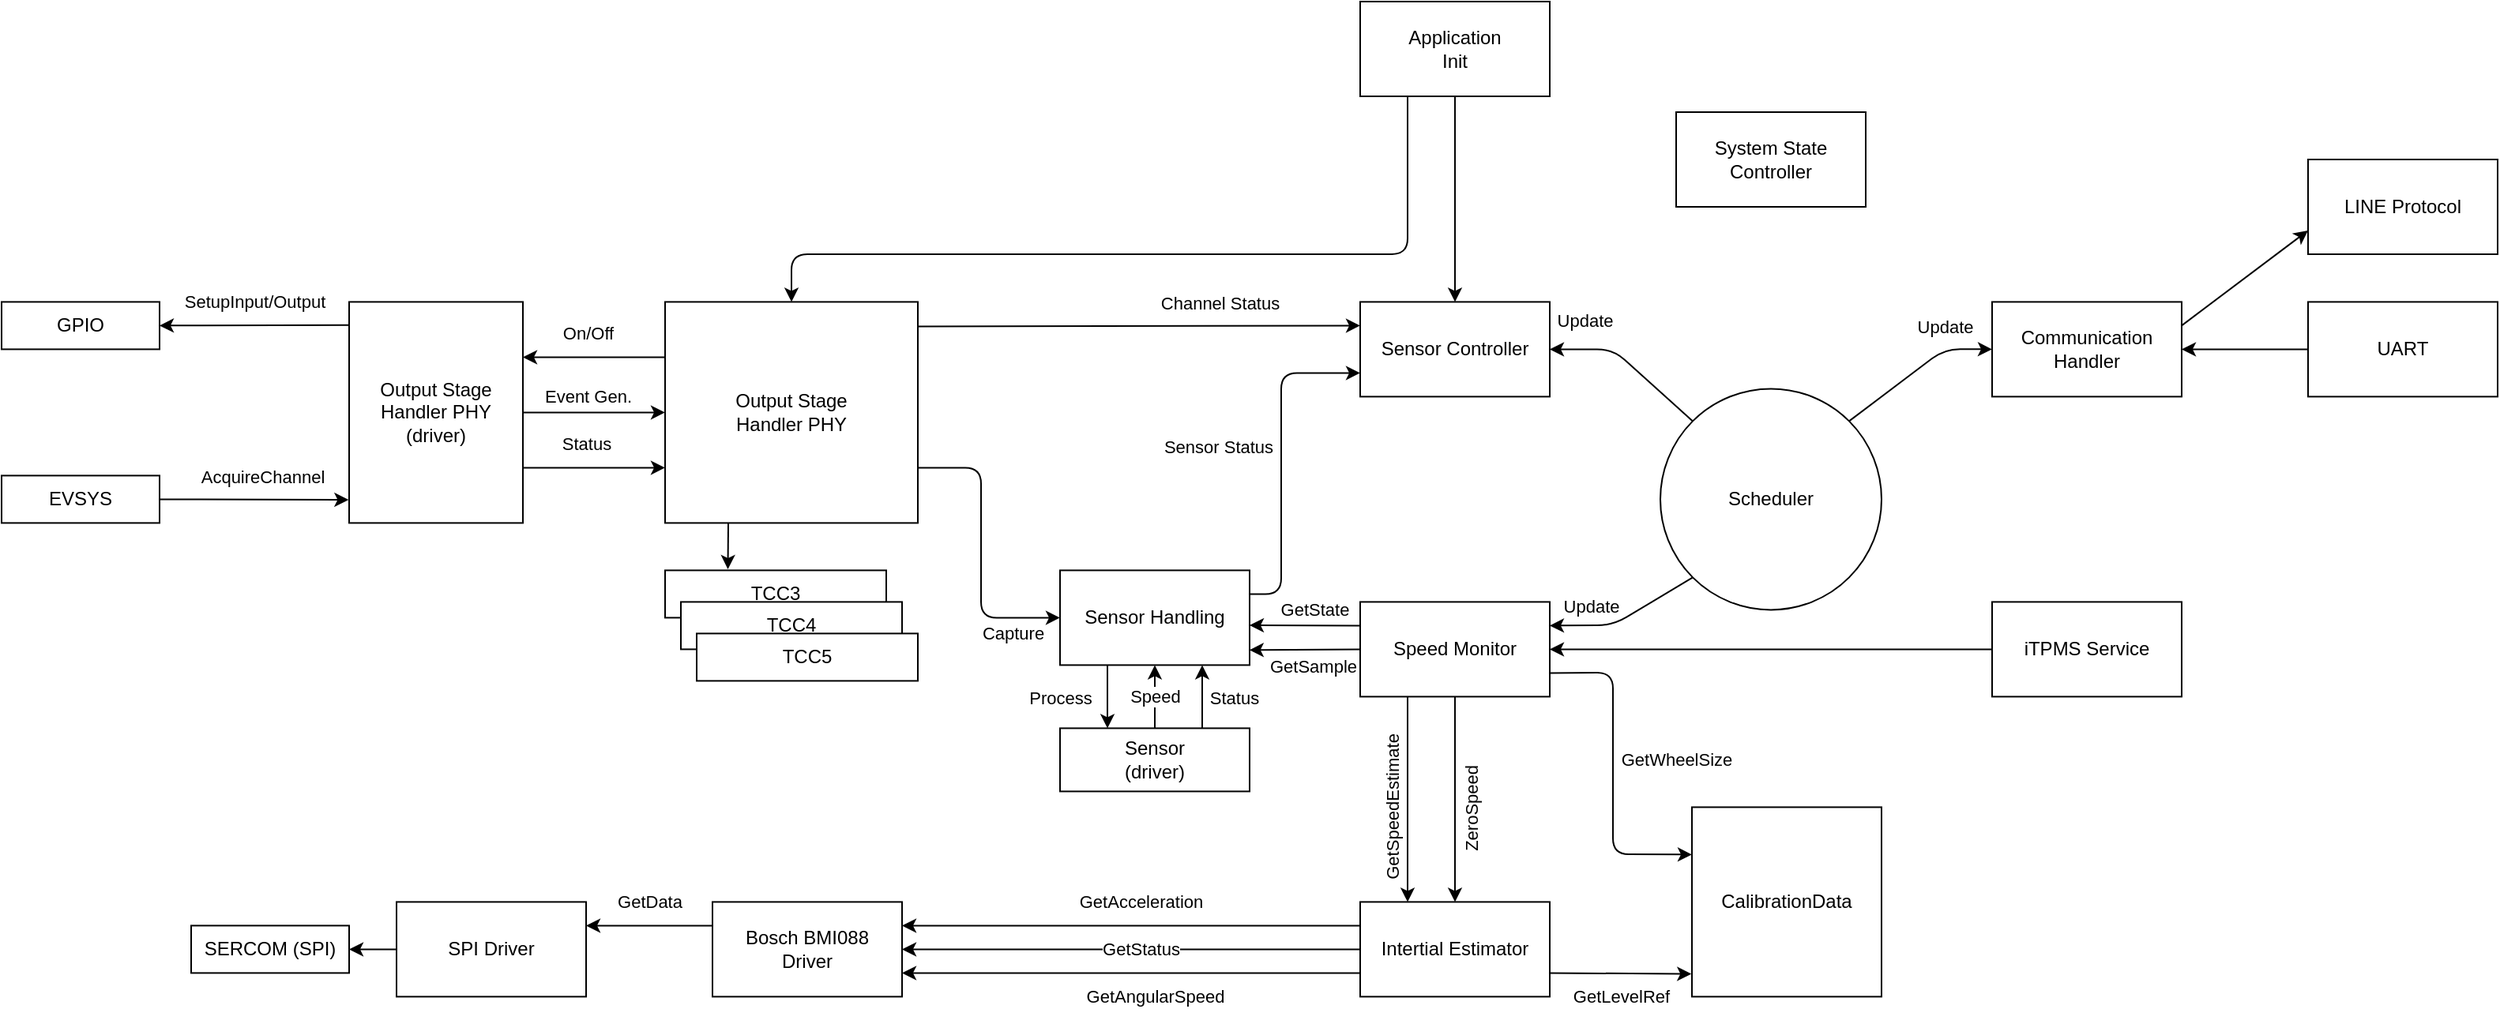 <mxfile>
    <diagram id="AlEW_uBdbPDaVxX-R11b" name="Page-1">
        <mxGraphModel dx="1938" dy="818" grid="1" gridSize="10" guides="1" tooltips="1" connect="1" arrows="1" fold="1" page="0" pageScale="1" pageWidth="850" pageHeight="1100" math="0" shadow="0">
            <root>
                <mxCell id="0"/>
                <mxCell id="1" parent="0"/>
                <mxCell id="9" style="edgeStyle=none;html=1;exitX=1;exitY=0.5;exitDx=0;exitDy=0;entryX=0;entryY=0.5;entryDx=0;entryDy=0;" parent="1" source="2" target="3" edge="1">
                    <mxGeometry relative="1" as="geometry"/>
                </mxCell>
                <mxCell id="10" value="Event Gen." style="edgeLabel;html=1;align=center;verticalAlign=middle;resizable=0;points=[];" parent="9" vertex="1" connectable="0">
                    <mxGeometry x="0.142" relative="1" as="geometry">
                        <mxPoint x="-11" y="-10" as="offset"/>
                    </mxGeometry>
                </mxCell>
                <mxCell id="11" style="edgeStyle=none;html=1;exitX=1;exitY=0.75;exitDx=0;exitDy=0;entryX=0;entryY=0.75;entryDx=0;entryDy=0;" parent="1" source="2" target="3" edge="1">
                    <mxGeometry relative="1" as="geometry"/>
                </mxCell>
                <mxCell id="12" value="Status" style="edgeLabel;html=1;align=center;verticalAlign=middle;resizable=0;points=[];" parent="11" vertex="1" connectable="0">
                    <mxGeometry x="0.16" y="-1" relative="1" as="geometry">
                        <mxPoint x="-12" y="-16" as="offset"/>
                    </mxGeometry>
                </mxCell>
                <mxCell id="17" style="edgeStyle=none;html=1;exitX=0.009;exitY=0.105;exitDx=0;exitDy=0;entryX=1;entryY=0.5;entryDx=0;entryDy=0;exitPerimeter=0;" parent="1" source="2" target="13" edge="1">
                    <mxGeometry relative="1" as="geometry"/>
                </mxCell>
                <mxCell id="21" value="SetupInput/Output" style="edgeLabel;html=1;align=center;verticalAlign=middle;resizable=0;points=[];" parent="17" vertex="1" connectable="0">
                    <mxGeometry x="-0.352" y="1" relative="1" as="geometry">
                        <mxPoint x="-22" y="-16" as="offset"/>
                    </mxGeometry>
                </mxCell>
                <mxCell id="2" value="Output Stage&lt;br&gt;Handler PHY&lt;br&gt;(driver)" style="rounded=0;whiteSpace=wrap;html=1;" parent="1" vertex="1">
                    <mxGeometry x="470" y="320.2" width="110" height="140" as="geometry"/>
                </mxCell>
                <mxCell id="7" style="edgeStyle=none;html=1;exitX=0;exitY=0.25;exitDx=0;exitDy=0;entryX=1;entryY=0.25;entryDx=0;entryDy=0;" parent="1" source="3" target="2" edge="1">
                    <mxGeometry relative="1" as="geometry"/>
                </mxCell>
                <mxCell id="8" value="On/Off" style="edgeLabel;html=1;align=center;verticalAlign=middle;resizable=0;points=[];" parent="7" vertex="1" connectable="0">
                    <mxGeometry x="-0.433" y="4" relative="1" as="geometry">
                        <mxPoint x="-24" y="-19" as="offset"/>
                    </mxGeometry>
                </mxCell>
                <mxCell id="26" style="edgeStyle=none;html=1;exitX=1;exitY=0.75;exitDx=0;exitDy=0;entryX=0;entryY=0.5;entryDx=0;entryDy=0;" parent="1" source="3" target="23" edge="1">
                    <mxGeometry relative="1" as="geometry">
                        <Array as="points">
                            <mxPoint x="870" y="425.2"/>
                            <mxPoint x="870" y="520.2"/>
                        </Array>
                    </mxGeometry>
                </mxCell>
                <mxCell id="27" value="Capture" style="edgeLabel;html=1;align=center;verticalAlign=middle;resizable=0;points=[];" parent="26" vertex="1" connectable="0">
                    <mxGeometry x="-0.166" y="1" relative="1" as="geometry">
                        <mxPoint x="19" y="68" as="offset"/>
                    </mxGeometry>
                </mxCell>
                <mxCell id="29" style="edgeStyle=none;html=1;entryX=0;entryY=0.25;entryDx=0;entryDy=0;exitX=0.995;exitY=0.111;exitDx=0;exitDy=0;exitPerimeter=0;" parent="1" source="3" target="25" edge="1">
                    <mxGeometry relative="1" as="geometry">
                        <mxPoint x="830" y="330.2" as="sourcePoint"/>
                    </mxGeometry>
                </mxCell>
                <mxCell id="30" value="Channel Status" style="edgeLabel;html=1;align=center;verticalAlign=middle;resizable=0;points=[];" parent="29" vertex="1" connectable="0">
                    <mxGeometry x="-0.292" y="-3" relative="1" as="geometry">
                        <mxPoint x="92" y="-18" as="offset"/>
                    </mxGeometry>
                </mxCell>
                <mxCell id="55" style="edgeStyle=none;html=1;exitX=0.25;exitY=1;exitDx=0;exitDy=0;entryX=0.284;entryY=-0.024;entryDx=0;entryDy=0;entryPerimeter=0;" parent="1" source="3" target="4" edge="1">
                    <mxGeometry relative="1" as="geometry"/>
                </mxCell>
                <mxCell id="3" value="Output Stage&lt;br&gt;Handler PHY" style="rounded=0;whiteSpace=wrap;html=1;" parent="1" vertex="1">
                    <mxGeometry x="670" y="320.2" width="160" height="140" as="geometry"/>
                </mxCell>
                <mxCell id="4" value="TCC3" style="rounded=0;whiteSpace=wrap;html=1;" parent="1" vertex="1">
                    <mxGeometry x="670" y="490.2" width="140" height="30" as="geometry"/>
                </mxCell>
                <mxCell id="5" value="TCC4" style="rounded=0;whiteSpace=wrap;html=1;" parent="1" vertex="1">
                    <mxGeometry x="680" y="510.2" width="140" height="30" as="geometry"/>
                </mxCell>
                <mxCell id="6" value="TCC5" style="rounded=0;whiteSpace=wrap;html=1;" parent="1" vertex="1">
                    <mxGeometry x="690" y="530.2" width="140" height="30" as="geometry"/>
                </mxCell>
                <mxCell id="13" value="GPIO" style="rounded=0;whiteSpace=wrap;html=1;" parent="1" vertex="1">
                    <mxGeometry x="250" y="320.2" width="100" height="30" as="geometry"/>
                </mxCell>
                <mxCell id="19" style="edgeStyle=none;html=1;exitX=1;exitY=0.5;exitDx=0;exitDy=0;entryX=-0.003;entryY=0.895;entryDx=0;entryDy=0;entryPerimeter=0;" parent="1" source="16" target="2" edge="1">
                    <mxGeometry relative="1" as="geometry"/>
                </mxCell>
                <mxCell id="20" value="AcquireChannel" style="edgeLabel;html=1;align=center;verticalAlign=middle;resizable=0;points=[];" parent="19" vertex="1" connectable="0">
                    <mxGeometry x="0.464" y="-1" relative="1" as="geometry">
                        <mxPoint x="-23" y="-16" as="offset"/>
                    </mxGeometry>
                </mxCell>
                <mxCell id="16" value="EVSYS" style="rounded=0;whiteSpace=wrap;html=1;" parent="1" vertex="1">
                    <mxGeometry x="250" y="430.2" width="100" height="30" as="geometry"/>
                </mxCell>
                <mxCell id="28" style="edgeStyle=none;html=1;exitX=1;exitY=0.25;exitDx=0;exitDy=0;entryX=0;entryY=0.75;entryDx=0;entryDy=0;" parent="1" source="23" target="25" edge="1">
                    <mxGeometry relative="1" as="geometry">
                        <Array as="points">
                            <mxPoint x="1060" y="505.2"/>
                            <mxPoint x="1060" y="365.2"/>
                        </Array>
                    </mxGeometry>
                </mxCell>
                <mxCell id="31" value="Sensor Status" style="edgeLabel;html=1;align=center;verticalAlign=middle;resizable=0;points=[];" parent="28" vertex="1" connectable="0">
                    <mxGeometry x="0.222" y="3" relative="1" as="geometry">
                        <mxPoint x="-37" y="15" as="offset"/>
                    </mxGeometry>
                </mxCell>
                <mxCell id="32" style="edgeStyle=none;html=1;exitX=0.25;exitY=1;exitDx=0;exitDy=0;entryX=0.25;entryY=0;entryDx=0;entryDy=0;" parent="1" source="23" target="24" edge="1">
                    <mxGeometry relative="1" as="geometry"/>
                </mxCell>
                <mxCell id="34" value="Process" style="edgeLabel;html=1;align=center;verticalAlign=middle;resizable=0;points=[];" parent="32" vertex="1" connectable="0">
                    <mxGeometry x="0.326" y="-1" relative="1" as="geometry">
                        <mxPoint x="-29" y="-6" as="offset"/>
                    </mxGeometry>
                </mxCell>
                <mxCell id="23" value="Sensor Handling" style="rounded=0;whiteSpace=wrap;html=1;" parent="1" vertex="1">
                    <mxGeometry x="920" y="490.2" width="120" height="60" as="geometry"/>
                </mxCell>
                <mxCell id="33" style="edgeStyle=none;html=1;exitX=0.75;exitY=0;exitDx=0;exitDy=0;entryX=0.75;entryY=1;entryDx=0;entryDy=0;" parent="1" source="24" target="23" edge="1">
                    <mxGeometry relative="1" as="geometry"/>
                </mxCell>
                <mxCell id="37" value="Status" style="edgeLabel;html=1;align=center;verticalAlign=middle;resizable=0;points=[];" parent="33" vertex="1" connectable="0">
                    <mxGeometry x="-0.22" y="-1" relative="1" as="geometry">
                        <mxPoint x="19" y="-4" as="offset"/>
                    </mxGeometry>
                </mxCell>
                <mxCell id="35" style="edgeStyle=none;html=1;exitX=0.5;exitY=0;exitDx=0;exitDy=0;entryX=0.5;entryY=1;entryDx=0;entryDy=0;" parent="1" source="24" target="23" edge="1">
                    <mxGeometry relative="1" as="geometry"/>
                </mxCell>
                <mxCell id="36" value="Speed" style="edgeLabel;html=1;align=center;verticalAlign=middle;resizable=0;points=[];" parent="35" vertex="1" connectable="0">
                    <mxGeometry x="-0.38" relative="1" as="geometry">
                        <mxPoint y="-8" as="offset"/>
                    </mxGeometry>
                </mxCell>
                <mxCell id="24" value="Sensor&lt;br&gt;(driver)" style="rounded=0;whiteSpace=wrap;html=1;" parent="1" vertex="1">
                    <mxGeometry x="920" y="590.2" width="120" height="40" as="geometry"/>
                </mxCell>
                <mxCell id="25" value="Sensor Controller" style="rounded=0;whiteSpace=wrap;html=1;" parent="1" vertex="1">
                    <mxGeometry x="1110" y="320.2" width="120" height="60" as="geometry"/>
                </mxCell>
                <mxCell id="41" style="edgeStyle=none;html=1;exitX=0;exitY=0;exitDx=0;exitDy=0;entryX=1;entryY=0.5;entryDx=0;entryDy=0;" parent="1" source="40" target="25" edge="1">
                    <mxGeometry relative="1" as="geometry">
                        <Array as="points">
                            <mxPoint x="1270" y="350.2"/>
                        </Array>
                    </mxGeometry>
                </mxCell>
                <mxCell id="42" value="Update" style="edgeLabel;html=1;align=center;verticalAlign=middle;resizable=0;points=[];" parent="41" vertex="1" connectable="0">
                    <mxGeometry x="0.224" y="1" relative="1" as="geometry">
                        <mxPoint x="-19" y="-21" as="offset"/>
                    </mxGeometry>
                </mxCell>
                <mxCell id="44" style="edgeStyle=none;html=1;exitX=0;exitY=1;exitDx=0;exitDy=0;entryX=1;entryY=0.25;entryDx=0;entryDy=0;" parent="1" source="40" target="43" edge="1">
                    <mxGeometry relative="1" as="geometry">
                        <Array as="points">
                            <mxPoint x="1270" y="525"/>
                        </Array>
                    </mxGeometry>
                </mxCell>
                <mxCell id="47" value="Update" style="edgeLabel;html=1;align=center;verticalAlign=middle;resizable=0;points=[];" parent="44" vertex="1" connectable="0">
                    <mxGeometry x="0.338" y="-1" relative="1" as="geometry">
                        <mxPoint x="-7" y="-11" as="offset"/>
                    </mxGeometry>
                </mxCell>
                <mxCell id="78" style="edgeStyle=none;html=1;exitX=1;exitY=0;exitDx=0;exitDy=0;entryX=0;entryY=0.5;entryDx=0;entryDy=0;" parent="1" source="40" target="77" edge="1">
                    <mxGeometry relative="1" as="geometry">
                        <Array as="points">
                            <mxPoint x="1480" y="350"/>
                        </Array>
                    </mxGeometry>
                </mxCell>
                <mxCell id="79" value="Update" style="edgeLabel;html=1;align=center;verticalAlign=middle;resizable=0;points=[];" parent="78" vertex="1" connectable="0">
                    <mxGeometry x="0.223" y="-2" relative="1" as="geometry">
                        <mxPoint x="8" y="-23" as="offset"/>
                    </mxGeometry>
                </mxCell>
                <mxCell id="40" value="Scheduler" style="ellipse;whiteSpace=wrap;html=1;aspect=fixed;" parent="1" vertex="1">
                    <mxGeometry x="1300" y="375.2" width="140" height="140" as="geometry"/>
                </mxCell>
                <mxCell id="52" style="edgeStyle=none;html=1;exitX=0;exitY=0.5;exitDx=0;exitDy=0;entryX=0.999;entryY=0.841;entryDx=0;entryDy=0;entryPerimeter=0;" parent="1" source="43" target="23" edge="1">
                    <mxGeometry relative="1" as="geometry"/>
                </mxCell>
                <mxCell id="54" value="GetSample" style="edgeLabel;html=1;align=center;verticalAlign=middle;resizable=0;points=[];rotation=0;" parent="52" vertex="1" connectable="0">
                    <mxGeometry x="-0.368" relative="1" as="geometry">
                        <mxPoint x="-8" y="10" as="offset"/>
                    </mxGeometry>
                </mxCell>
                <mxCell id="63" style="edgeStyle=none;html=1;exitX=0.25;exitY=1;exitDx=0;exitDy=0;entryX=0.25;entryY=0;entryDx=0;entryDy=0;" parent="1" source="43" target="57" edge="1">
                    <mxGeometry relative="1" as="geometry"/>
                </mxCell>
                <mxCell id="65" value="GetSpeedEstimate" style="edgeLabel;html=1;align=center;verticalAlign=middle;resizable=0;points=[];rotation=-90;" parent="63" vertex="1" connectable="0">
                    <mxGeometry x="0.402" y="-1" relative="1" as="geometry">
                        <mxPoint x="-9" y="-21" as="offset"/>
                    </mxGeometry>
                </mxCell>
                <mxCell id="64" style="edgeStyle=none;html=1;exitX=0.5;exitY=1;exitDx=0;exitDy=0;entryX=0.5;entryY=0;entryDx=0;entryDy=0;" parent="1" source="43" target="57" edge="1">
                    <mxGeometry relative="1" as="geometry"/>
                </mxCell>
                <mxCell id="66" value="ZeroSpeed" style="edgeLabel;html=1;align=center;verticalAlign=middle;resizable=0;points=[];rotation=-90;" parent="64" vertex="1" connectable="0">
                    <mxGeometry x="-0.249" y="3" relative="1" as="geometry">
                        <mxPoint x="7" y="22" as="offset"/>
                    </mxGeometry>
                </mxCell>
                <mxCell id="75" style="edgeStyle=none;html=1;exitX=1;exitY=0.75;exitDx=0;exitDy=0;entryX=0;entryY=0.25;entryDx=0;entryDy=0;" parent="1" source="43" target="71" edge="1">
                    <mxGeometry relative="1" as="geometry">
                        <Array as="points">
                            <mxPoint x="1270" y="555"/>
                            <mxPoint x="1270" y="670"/>
                        </Array>
                    </mxGeometry>
                </mxCell>
                <mxCell id="76" value="GetWheelSize" style="edgeLabel;html=1;align=center;verticalAlign=middle;resizable=0;points=[];" parent="75" vertex="1" connectable="0">
                    <mxGeometry x="-0.17" y="1" relative="1" as="geometry">
                        <mxPoint x="39" y="10" as="offset"/>
                    </mxGeometry>
                </mxCell>
                <mxCell id="92" style="edgeStyle=none;html=1;exitX=0;exitY=0.25;exitDx=0;exitDy=0;" parent="1" source="43" edge="1">
                    <mxGeometry relative="1" as="geometry">
                        <mxPoint x="1040" y="525" as="targetPoint"/>
                    </mxGeometry>
                </mxCell>
                <mxCell id="93" value="GetState" style="edgeLabel;html=1;align=center;verticalAlign=middle;resizable=0;points=[];" parent="92" vertex="1" connectable="0">
                    <mxGeometry x="0.249" y="1" relative="1" as="geometry">
                        <mxPoint x="14" y="-11" as="offset"/>
                    </mxGeometry>
                </mxCell>
                <mxCell id="43" value="Speed Monitor" style="rounded=0;whiteSpace=wrap;html=1;" parent="1" vertex="1">
                    <mxGeometry x="1110" y="510.2" width="120" height="60" as="geometry"/>
                </mxCell>
                <mxCell id="45" value="SERCOM (SPI)" style="rounded=0;whiteSpace=wrap;html=1;" parent="1" vertex="1">
                    <mxGeometry x="370" y="715.2" width="100" height="30" as="geometry"/>
                </mxCell>
                <mxCell id="67" style="edgeStyle=none;html=1;exitX=0;exitY=0.5;exitDx=0;exitDy=0;entryX=1;entryY=0.5;entryDx=0;entryDy=0;" parent="1" source="46" target="45" edge="1">
                    <mxGeometry relative="1" as="geometry"/>
                </mxCell>
                <mxCell id="46" value="SPI Driver" style="rounded=0;whiteSpace=wrap;html=1;" parent="1" vertex="1">
                    <mxGeometry x="500" y="700.2" width="120" height="60" as="geometry"/>
                </mxCell>
                <mxCell id="56" style="edgeStyle=none;html=1;exitX=0;exitY=0.25;exitDx=0;exitDy=0;entryX=1;entryY=0.25;entryDx=0;entryDy=0;" parent="1" source="50" target="46" edge="1">
                    <mxGeometry relative="1" as="geometry"/>
                </mxCell>
                <mxCell id="68" value="GetData" style="edgeLabel;html=1;align=center;verticalAlign=middle;resizable=0;points=[];" parent="56" vertex="1" connectable="0">
                    <mxGeometry x="0.29" y="1" relative="1" as="geometry">
                        <mxPoint x="11" y="-16" as="offset"/>
                    </mxGeometry>
                </mxCell>
                <mxCell id="50" value="Bosch BMI088&lt;br&gt;Driver" style="rounded=0;whiteSpace=wrap;html=1;" parent="1" vertex="1">
                    <mxGeometry x="700" y="700.2" width="120" height="60" as="geometry"/>
                </mxCell>
                <mxCell id="59" style="edgeStyle=none;html=1;exitX=0;exitY=0.25;exitDx=0;exitDy=0;entryX=1;entryY=0.25;entryDx=0;entryDy=0;" parent="1" source="57" target="50" edge="1">
                    <mxGeometry relative="1" as="geometry"/>
                </mxCell>
                <mxCell id="61" value="GetAcceleration" style="edgeLabel;html=1;align=center;verticalAlign=middle;resizable=0;points=[];" parent="59" vertex="1" connectable="0">
                    <mxGeometry x="-0.209" y="2" relative="1" as="geometry">
                        <mxPoint x="-25" y="-17" as="offset"/>
                    </mxGeometry>
                </mxCell>
                <mxCell id="60" style="edgeStyle=none;html=1;exitX=0;exitY=0.75;exitDx=0;exitDy=0;entryX=1;entryY=0.75;entryDx=0;entryDy=0;" parent="1" source="57" target="50" edge="1">
                    <mxGeometry relative="1" as="geometry"/>
                </mxCell>
                <mxCell id="62" value="GetAngularSpeed" style="edgeLabel;html=1;align=center;verticalAlign=middle;resizable=0;points=[];" parent="60" vertex="1" connectable="0">
                    <mxGeometry x="-0.324" relative="1" as="geometry">
                        <mxPoint x="-32" y="15" as="offset"/>
                    </mxGeometry>
                </mxCell>
                <mxCell id="69" style="edgeStyle=none;html=1;exitX=0;exitY=0.5;exitDx=0;exitDy=0;entryX=1;entryY=0.5;entryDx=0;entryDy=0;" parent="1" source="57" target="50" edge="1">
                    <mxGeometry relative="1" as="geometry"/>
                </mxCell>
                <mxCell id="70" value="GetStatus" style="edgeLabel;html=1;align=center;verticalAlign=middle;resizable=0;points=[];" parent="69" vertex="1" connectable="0">
                    <mxGeometry x="-0.395" y="4" relative="1" as="geometry">
                        <mxPoint x="-52" y="-4" as="offset"/>
                    </mxGeometry>
                </mxCell>
                <mxCell id="73" style="edgeStyle=none;html=1;exitX=1;exitY=0.75;exitDx=0;exitDy=0;entryX=-0.003;entryY=0.88;entryDx=0;entryDy=0;entryPerimeter=0;" parent="1" source="57" target="71" edge="1">
                    <mxGeometry relative="1" as="geometry"/>
                </mxCell>
                <mxCell id="74" value="GetLevelRef" style="edgeLabel;html=1;align=center;verticalAlign=middle;resizable=0;points=[];" parent="73" vertex="1" connectable="0">
                    <mxGeometry x="0.535" y="-3" relative="1" as="geometry">
                        <mxPoint x="-24" y="11" as="offset"/>
                    </mxGeometry>
                </mxCell>
                <mxCell id="57" value="Intertial Estimator" style="rounded=0;whiteSpace=wrap;html=1;" parent="1" vertex="1">
                    <mxGeometry x="1110" y="700.2" width="120" height="60" as="geometry"/>
                </mxCell>
                <mxCell id="71" value="CalibrationData" style="rounded=0;whiteSpace=wrap;html=1;" parent="1" vertex="1">
                    <mxGeometry x="1320" y="640.2" width="120" height="120" as="geometry"/>
                </mxCell>
                <mxCell id="88" style="edgeStyle=none;html=1;exitX=1;exitY=0.25;exitDx=0;exitDy=0;entryX=0;entryY=0.75;entryDx=0;entryDy=0;" parent="1" source="77" target="86" edge="1">
                    <mxGeometry relative="1" as="geometry"/>
                </mxCell>
                <mxCell id="77" value="Communication&lt;br&gt;Handler" style="rounded=0;whiteSpace=wrap;html=1;" parent="1" vertex="1">
                    <mxGeometry x="1510" y="320.2" width="120" height="60" as="geometry"/>
                </mxCell>
                <mxCell id="82" style="edgeStyle=none;html=1;exitX=0;exitY=0.5;exitDx=0;exitDy=0;entryX=1;entryY=0.5;entryDx=0;entryDy=0;" parent="1" source="80" target="43" edge="1">
                    <mxGeometry relative="1" as="geometry"/>
                </mxCell>
                <mxCell id="80" value="iTPMS Service" style="rounded=0;whiteSpace=wrap;html=1;" parent="1" vertex="1">
                    <mxGeometry x="1510" y="510.2" width="120" height="60" as="geometry"/>
                </mxCell>
                <mxCell id="81" value="System State&lt;br&gt;Controller" style="rounded=0;whiteSpace=wrap;html=1;" parent="1" vertex="1">
                    <mxGeometry x="1310" y="200" width="120" height="60" as="geometry"/>
                </mxCell>
                <mxCell id="91" style="edgeStyle=none;html=1;exitX=0.5;exitY=1;exitDx=0;exitDy=0;entryX=0.5;entryY=0;entryDx=0;entryDy=0;" parent="1" source="83" target="25" edge="1">
                    <mxGeometry relative="1" as="geometry"/>
                </mxCell>
                <mxCell id="94" style="edgeStyle=none;html=1;exitX=0.25;exitY=1;exitDx=0;exitDy=0;entryX=0.5;entryY=0;entryDx=0;entryDy=0;" parent="1" source="83" target="3" edge="1">
                    <mxGeometry relative="1" as="geometry">
                        <Array as="points">
                            <mxPoint x="1140" y="290"/>
                            <mxPoint x="750" y="290"/>
                        </Array>
                    </mxGeometry>
                </mxCell>
                <mxCell id="83" value="Application&lt;br&gt;Init" style="rounded=0;whiteSpace=wrap;html=1;" parent="1" vertex="1">
                    <mxGeometry x="1110" y="130" width="120" height="60" as="geometry"/>
                </mxCell>
                <mxCell id="87" style="edgeStyle=none;html=1;exitX=0;exitY=0.5;exitDx=0;exitDy=0;entryX=1;entryY=0.5;entryDx=0;entryDy=0;" parent="1" source="84" target="77" edge="1">
                    <mxGeometry relative="1" as="geometry"/>
                </mxCell>
                <mxCell id="84" value="UART" style="rounded=0;whiteSpace=wrap;html=1;" parent="1" vertex="1">
                    <mxGeometry x="1710" y="320.2" width="120" height="60" as="geometry"/>
                </mxCell>
                <mxCell id="86" value="LINE Protocol" style="rounded=0;whiteSpace=wrap;html=1;" parent="1" vertex="1">
                    <mxGeometry x="1710" y="230" width="120" height="60" as="geometry"/>
                </mxCell>
            </root>
        </mxGraphModel>
    </diagram>
</mxfile>